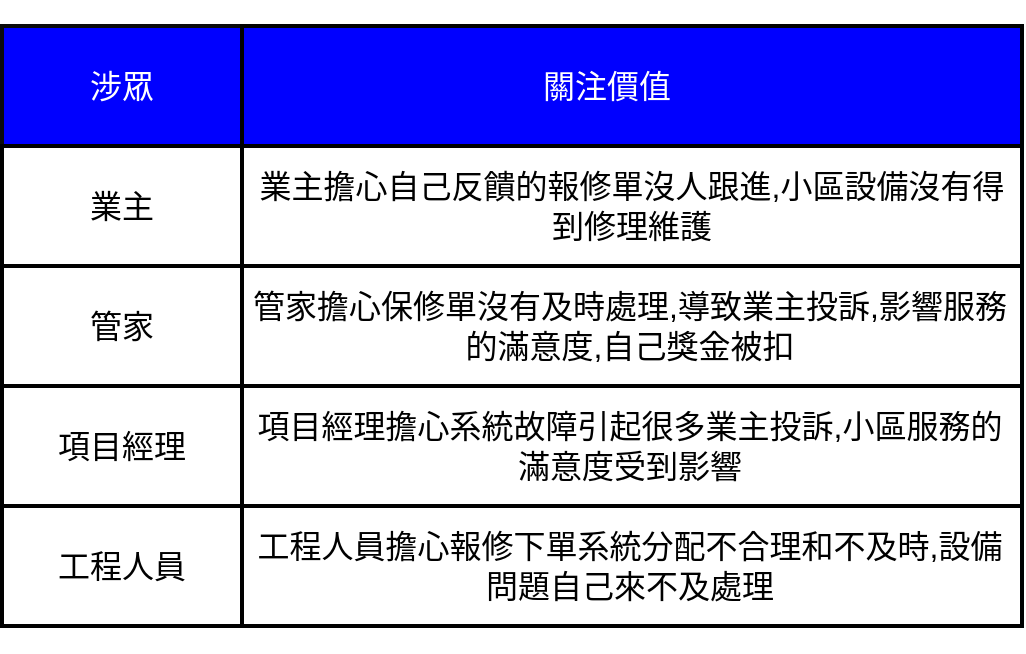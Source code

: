 <mxfile version="26.0.3">
  <diagram name="第 1 页" id="OEhynxcZobe35qmoBwu_">
    <mxGraphModel grid="1" page="1" gridSize="10" guides="1" tooltips="1" connect="1" arrows="1" fold="1" pageScale="1" pageWidth="827" pageHeight="1169" math="0" shadow="0">
      <root>
        <mxCell id="0" />
        <mxCell id="1" parent="0" />
        <mxCell id="iUBvh1Pet_bgvApeO3uL-118" value="" style="group" connectable="0" vertex="1" parent="1">
          <mxGeometry x="100" y="285" width="510" height="300" as="geometry" />
        </mxCell>
        <mxCell id="iUBvh1Pet_bgvApeO3uL-104" value="" style="rounded=0;whiteSpace=wrap;html=1;strokeColor=#0A0A0A;strokeWidth=2;align=center;verticalAlign=middle;fontFamily=Helvetica;fontSize=16;fontColor=default;fillColor=#0000FF;" vertex="1" parent="iUBvh1Pet_bgvApeO3uL-118">
          <mxGeometry width="120" height="60" as="geometry" />
        </mxCell>
        <mxCell id="iUBvh1Pet_bgvApeO3uL-105" value="" style="rounded=0;whiteSpace=wrap;html=1;strokeColor=default;strokeWidth=2;align=center;verticalAlign=middle;fontFamily=Helvetica;fontSize=16;fontColor=default;fillColor=#0000FF;" vertex="1" parent="iUBvh1Pet_bgvApeO3uL-118">
          <mxGeometry x="120" width="390" height="60" as="geometry" />
        </mxCell>
        <mxCell id="iUBvh1Pet_bgvApeO3uL-111" value="" style="group" connectable="0" vertex="1" parent="iUBvh1Pet_bgvApeO3uL-118">
          <mxGeometry y="60" width="510" height="240" as="geometry" />
        </mxCell>
        <mxCell id="iUBvh1Pet_bgvApeO3uL-106" value="" style="rounded=0;whiteSpace=wrap;html=1;strokeColor=default;strokeWidth=2;align=center;verticalAlign=middle;fontFamily=Helvetica;fontSize=16;fontColor=default;fillColor=none;" vertex="1" parent="iUBvh1Pet_bgvApeO3uL-111">
          <mxGeometry width="120" height="60" as="geometry" />
        </mxCell>
        <mxCell id="iUBvh1Pet_bgvApeO3uL-107" value="&lt;div&gt;&lt;br&gt;&lt;/div&gt;&lt;div&gt;&lt;br&gt;&lt;/div&gt;&lt;div&gt;&lt;br&gt;&lt;/div&gt;&lt;div&gt;&lt;br&gt;&lt;/div&gt;&lt;div&gt;&lt;br&gt;&lt;/div&gt;&lt;div&gt;&lt;br&gt;&lt;/div&gt;&lt;div&gt;&lt;br&gt;&lt;/div&gt;&lt;div&gt;&lt;br&gt;&lt;/div&gt;&lt;div&gt;&lt;br&gt;&lt;/div&gt;&lt;div&gt;&lt;br&gt;&lt;/div&gt;&lt;div&gt;&lt;br&gt;&lt;/div&gt;&lt;div&gt;&lt;br&gt;&lt;/div&gt;&lt;div&gt;&lt;br&gt;&lt;/div&gt;&lt;div&gt;&lt;br&gt;&lt;/div&gt;&lt;div&gt;&lt;br&gt;&lt;/div&gt;&lt;div&gt;&lt;br&gt;&lt;/div&gt;&lt;div&gt;&lt;br&gt;&lt;/div&gt;" style="rounded=0;whiteSpace=wrap;html=1;strokeColor=default;strokeWidth=2;align=center;verticalAlign=middle;fontFamily=Helvetica;fontSize=16;fontColor=default;fillColor=none;" vertex="1" parent="iUBvh1Pet_bgvApeO3uL-111">
          <mxGeometry y="60" width="120" height="60" as="geometry" />
        </mxCell>
        <mxCell id="iUBvh1Pet_bgvApeO3uL-110" value="&#xa;&#xa;&#xa;&#xa;&#xa;&#xa;&#xa;&#xa;&#xa;&#xa;&#xa;&#xa;" style="group" connectable="0" vertex="1" parent="iUBvh1Pet_bgvApeO3uL-111">
          <mxGeometry y="120" width="510" height="120" as="geometry" />
        </mxCell>
        <mxCell id="iUBvh1Pet_bgvApeO3uL-108" value="" style="rounded=0;whiteSpace=wrap;html=1;strokeColor=default;strokeWidth=2;align=center;verticalAlign=middle;fontFamily=Helvetica;fontSize=16;fontColor=default;fillColor=none;" vertex="1" parent="iUBvh1Pet_bgvApeO3uL-110">
          <mxGeometry width="120" height="60" as="geometry" />
        </mxCell>
        <mxCell id="iUBvh1Pet_bgvApeO3uL-109" value="" style="rounded=0;whiteSpace=wrap;html=1;strokeColor=default;strokeWidth=2;align=center;verticalAlign=middle;fontFamily=Helvetica;fontSize=16;fontColor=default;fillColor=none;" vertex="1" parent="iUBvh1Pet_bgvApeO3uL-110">
          <mxGeometry y="60" width="120" height="60" as="geometry" />
        </mxCell>
        <mxCell id="iUBvh1Pet_bgvApeO3uL-114" value="" style="rounded=0;whiteSpace=wrap;html=1;strokeColor=default;strokeWidth=2;align=center;verticalAlign=middle;fontFamily=Helvetica;fontSize=16;fontColor=default;fillColor=none;" vertex="1" parent="iUBvh1Pet_bgvApeO3uL-110">
          <mxGeometry x="120" width="390" height="60" as="geometry" />
        </mxCell>
        <mxCell id="iUBvh1Pet_bgvApeO3uL-115" value="" style="rounded=0;whiteSpace=wrap;html=1;strokeColor=default;strokeWidth=2;align=center;verticalAlign=middle;fontFamily=Helvetica;fontSize=16;fontColor=default;fillColor=none;" vertex="1" parent="iUBvh1Pet_bgvApeO3uL-110">
          <mxGeometry x="120" y="60" width="390" height="60" as="geometry" />
        </mxCell>
        <mxCell id="iUBvh1Pet_bgvApeO3uL-124" value="工程人員" style="text;html=1;align=center;verticalAlign=middle;whiteSpace=wrap;rounded=0;fontFamily=Helvetica;fontSize=16;fontColor=default;" vertex="1" parent="iUBvh1Pet_bgvApeO3uL-110">
          <mxGeometry x="25" y="75" width="70" height="30" as="geometry" />
        </mxCell>
        <mxCell id="iUBvh1Pet_bgvApeO3uL-123" value="項目經理" style="text;html=1;align=center;verticalAlign=middle;whiteSpace=wrap;rounded=0;fontFamily=Helvetica;fontSize=16;fontColor=default;" vertex="1" parent="iUBvh1Pet_bgvApeO3uL-110">
          <mxGeometry x="20" y="15" width="80" height="30" as="geometry" />
        </mxCell>
        <mxCell id="iUBvh1Pet_bgvApeO3uL-128" value="&lt;font&gt;工程人員擔心報修下單系統分配不合理和不及時,設備問題自己來不及處理&lt;/font&gt;" style="text;html=1;align=center;verticalAlign=middle;whiteSpace=wrap;rounded=0;fontFamily=Helvetica;fontSize=16;fontColor=default;" vertex="1" parent="iUBvh1Pet_bgvApeO3uL-110">
          <mxGeometry x="119" y="75" width="390" height="30" as="geometry" />
        </mxCell>
        <mxCell id="iUBvh1Pet_bgvApeO3uL-127" value="&lt;font&gt;項目經理擔心系統故障引起很多業主投訴,小區服務的滿意度受到影響&lt;/font&gt;" style="text;html=1;align=center;verticalAlign=middle;whiteSpace=wrap;rounded=0;fontFamily=Helvetica;fontSize=16;fontColor=default;" vertex="1" parent="iUBvh1Pet_bgvApeO3uL-110">
          <mxGeometry x="119" y="15" width="390" height="30" as="geometry" />
        </mxCell>
        <mxCell id="iUBvh1Pet_bgvApeO3uL-113" value="" style="rounded=0;whiteSpace=wrap;html=1;strokeColor=default;strokeWidth=2;align=center;verticalAlign=middle;fontFamily=Helvetica;fontSize=16;fontColor=default;fillColor=none;" vertex="1" parent="iUBvh1Pet_bgvApeO3uL-111">
          <mxGeometry x="120" y="60" width="390" height="60" as="geometry" />
        </mxCell>
        <mxCell id="iUBvh1Pet_bgvApeO3uL-121" value="業主&lt;span style=&quot;color: rgba(0, 0, 0, 0); font-family: monospace; font-size: 0px; text-align: start; text-wrap-mode: nowrap;&quot;&gt;%3CmxGraphModel%3E%3Croot%3E%3CmxCell%20id%3D%220%22%2F%3E%3CmxCell%20id%3D%221%22%20parent%3D%220%22%2F%3E%3CmxCell%20id%3D%222%22%20value%3D%22%E6%B6%89%E7%9C%BE%22%20style%3D%22text%3Bhtml%3D1%3Balign%3Dcenter%3BverticalAlign%3Dmiddle%3BwhiteSpace%3Dwrap%3Brounded%3D0%3BfontFamily%3DHelvetica%3BfontSize%3D16%3BfontColor%3D%23FFFFFF%3B%22%20vertex%3D%221%22%20parent%3D%221%22%3E%3CmxGeometry%20x%3D%22130%22%20y%3D%22300%22%20width%3D%2260%22%20height%3D%2230%22%20as%3D%22geometry%22%2F%3E%3C%2FmxCell%3E%3C%2Froot%3E%3C%2FmxGraphModel%3E&lt;/span&gt;&lt;span style=&quot;color: rgba(0, 0, 0, 0); font-family: monospace; font-size: 0px; text-align: start; text-wrap-mode: nowrap;&quot;&gt;%3CmxGraphModel%3E%3Croot%3E%3CmxCell%20id%3D%220%22%2F%3E%3CmxCell%20id%3D%221%22%20parent%3D%220%22%2F%3E%3CmxCell%20id%3D%222%22%20value%3D%22%E6%B6%89%E7%9C%BE%22%20style%3D%22text%3Bhtml%3D1%3Balign%3Dcenter%3BverticalAlign%3Dmiddle%3BwhiteSpace%3Dwrap%3Brounded%3D0%3BfontFamily%3DHelvetica%3BfontSize%3D16%3BfontColor%3D%23FFFFFF%3B%22%20vertex%3D%221%22%20parent%3D%221%22%3E%3CmxGeometry%20x%3D%22130%22%20y%3D%22300%22%20width%3D%2260%22%20height%3D%2230%22%20as%3D%22geometry%22%2F%3E%3C%2FmxCell%3E%3C%2Froot%3E%3C%2FmxGraphModel%3E&lt;/span&gt;&lt;span style=&quot;color: rgba(0, 0, 0, 0); font-family: monospace; font-size: 0px; text-align: start; text-wrap-mode: nowrap;&quot;&gt;%3CmxGraphModel%3E%3Croot%3E%3CmxCell%20id%3D%220%22%2F%3E%3CmxCell%20id%3D%221%22%20parent%3D%220%22%2F%3E%3CmxCell%20id%3D%222%22%20value%3D%22%E6%B6%89%E7%9C%BE%22%20style%3D%22text%3Bhtml%3D1%3Balign%3Dcenter%3BverticalAlign%3Dmiddle%3BwhiteSpace%3Dwrap%3Brounded%3D0%3BfontFamily%3DHelvetica%3BfontSize%3D16%3BfontColor%3D%23FFFFFF%3B%22%20vertex%3D%221%22%20parent%3D%221%22%3E%3CmxGeometry%20x%3D%22130%22%20y%3D%22300%22%20width%3D%2260%22%20height%3D%2230%22%20as%3D%22geometry%22%2F%3E%3C%2FmxCell%3E%3C%2Froot%3E%3C%2FmxGraphModel%3E&lt;/span&gt;" style="text;html=1;align=center;verticalAlign=middle;whiteSpace=wrap;rounded=0;fontFamily=Helvetica;fontSize=16;fontColor=default;" vertex="1" parent="iUBvh1Pet_bgvApeO3uL-111">
          <mxGeometry x="30" y="15" width="60" height="30" as="geometry" />
        </mxCell>
        <mxCell id="iUBvh1Pet_bgvApeO3uL-122" value="管家" style="text;html=1;align=center;verticalAlign=middle;whiteSpace=wrap;rounded=0;fontFamily=Helvetica;fontSize=16;fontColor=default;" vertex="1" parent="iUBvh1Pet_bgvApeO3uL-111">
          <mxGeometry x="30" y="75" width="60" height="30" as="geometry" />
        </mxCell>
        <mxCell id="iUBvh1Pet_bgvApeO3uL-126" value="管家擔心保修單沒有及時處理,導致業主投訴,影響服務的滿意度,自己獎金被扣" style="text;html=1;align=center;verticalAlign=middle;whiteSpace=wrap;rounded=0;fontFamily=Helvetica;fontSize=16;fontColor=default;fontStyle=0" vertex="1" parent="iUBvh1Pet_bgvApeO3uL-111">
          <mxGeometry x="119" y="75" width="390" height="30" as="geometry" />
        </mxCell>
        <mxCell id="iUBvh1Pet_bgvApeO3uL-112" value="" style="rounded=0;whiteSpace=wrap;html=1;strokeColor=default;strokeWidth=2;align=center;verticalAlign=middle;fontFamily=Helvetica;fontSize=16;fontColor=default;fillColor=none;" vertex="1" parent="iUBvh1Pet_bgvApeO3uL-118">
          <mxGeometry x="120" y="60" width="390" height="60" as="geometry" />
        </mxCell>
        <mxCell id="iUBvh1Pet_bgvApeO3uL-119" value="涉眾" style="text;html=1;align=center;verticalAlign=middle;whiteSpace=wrap;rounded=0;fontFamily=Helvetica;fontSize=16;fontColor=#FFFFFF;" vertex="1" parent="iUBvh1Pet_bgvApeO3uL-118">
          <mxGeometry x="30" y="15" width="60" height="30" as="geometry" />
        </mxCell>
        <mxCell id="iUBvh1Pet_bgvApeO3uL-120" value="關注價值" style="text;html=1;align=center;verticalAlign=middle;whiteSpace=wrap;rounded=0;fontFamily=Helvetica;fontSize=16;fontColor=#FFFFFF;" vertex="1" parent="iUBvh1Pet_bgvApeO3uL-118">
          <mxGeometry x="260" y="15" width="85" height="30" as="geometry" />
        </mxCell>
        <mxCell id="iUBvh1Pet_bgvApeO3uL-125" value="&lt;font&gt;業主擔心自己反饋的報修單沒人跟進,小區設備沒有得到修理維護&lt;/font&gt;" style="text;html=1;align=center;verticalAlign=middle;whiteSpace=wrap;rounded=0;fontFamily=Helvetica;fontSize=16;fontColor=default;" vertex="1" parent="iUBvh1Pet_bgvApeO3uL-118">
          <mxGeometry x="120" y="75" width="390" height="30" as="geometry" />
        </mxCell>
      </root>
    </mxGraphModel>
  </diagram>
</mxfile>
